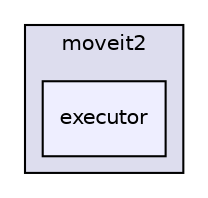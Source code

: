 digraph "/home/runner/work/easy_manipulation_deployment/easy_manipulation_deployment/easy_manipulation_deployment/grasp_execution/include/grasp_execution/moveit2/executor" {
  compound=true
  node [ fontsize="10", fontname="Helvetica"];
  edge [ labelfontsize="10", labelfontname="Helvetica"];
  subgraph clusterdir_dbdf788acc745fc7585176cbff5500a2 {
    graph [ bgcolor="#ddddee", pencolor="black", label="moveit2" fontname="Helvetica", fontsize="10", URL="dir_dbdf788acc745fc7585176cbff5500a2.html"]
  dir_e4d00660cfa19c2a19a545489eb9641c [shape=box, label="executor", style="filled", fillcolor="#eeeeff", pencolor="black", URL="dir_e4d00660cfa19c2a19a545489eb9641c.html"];
  }
}
